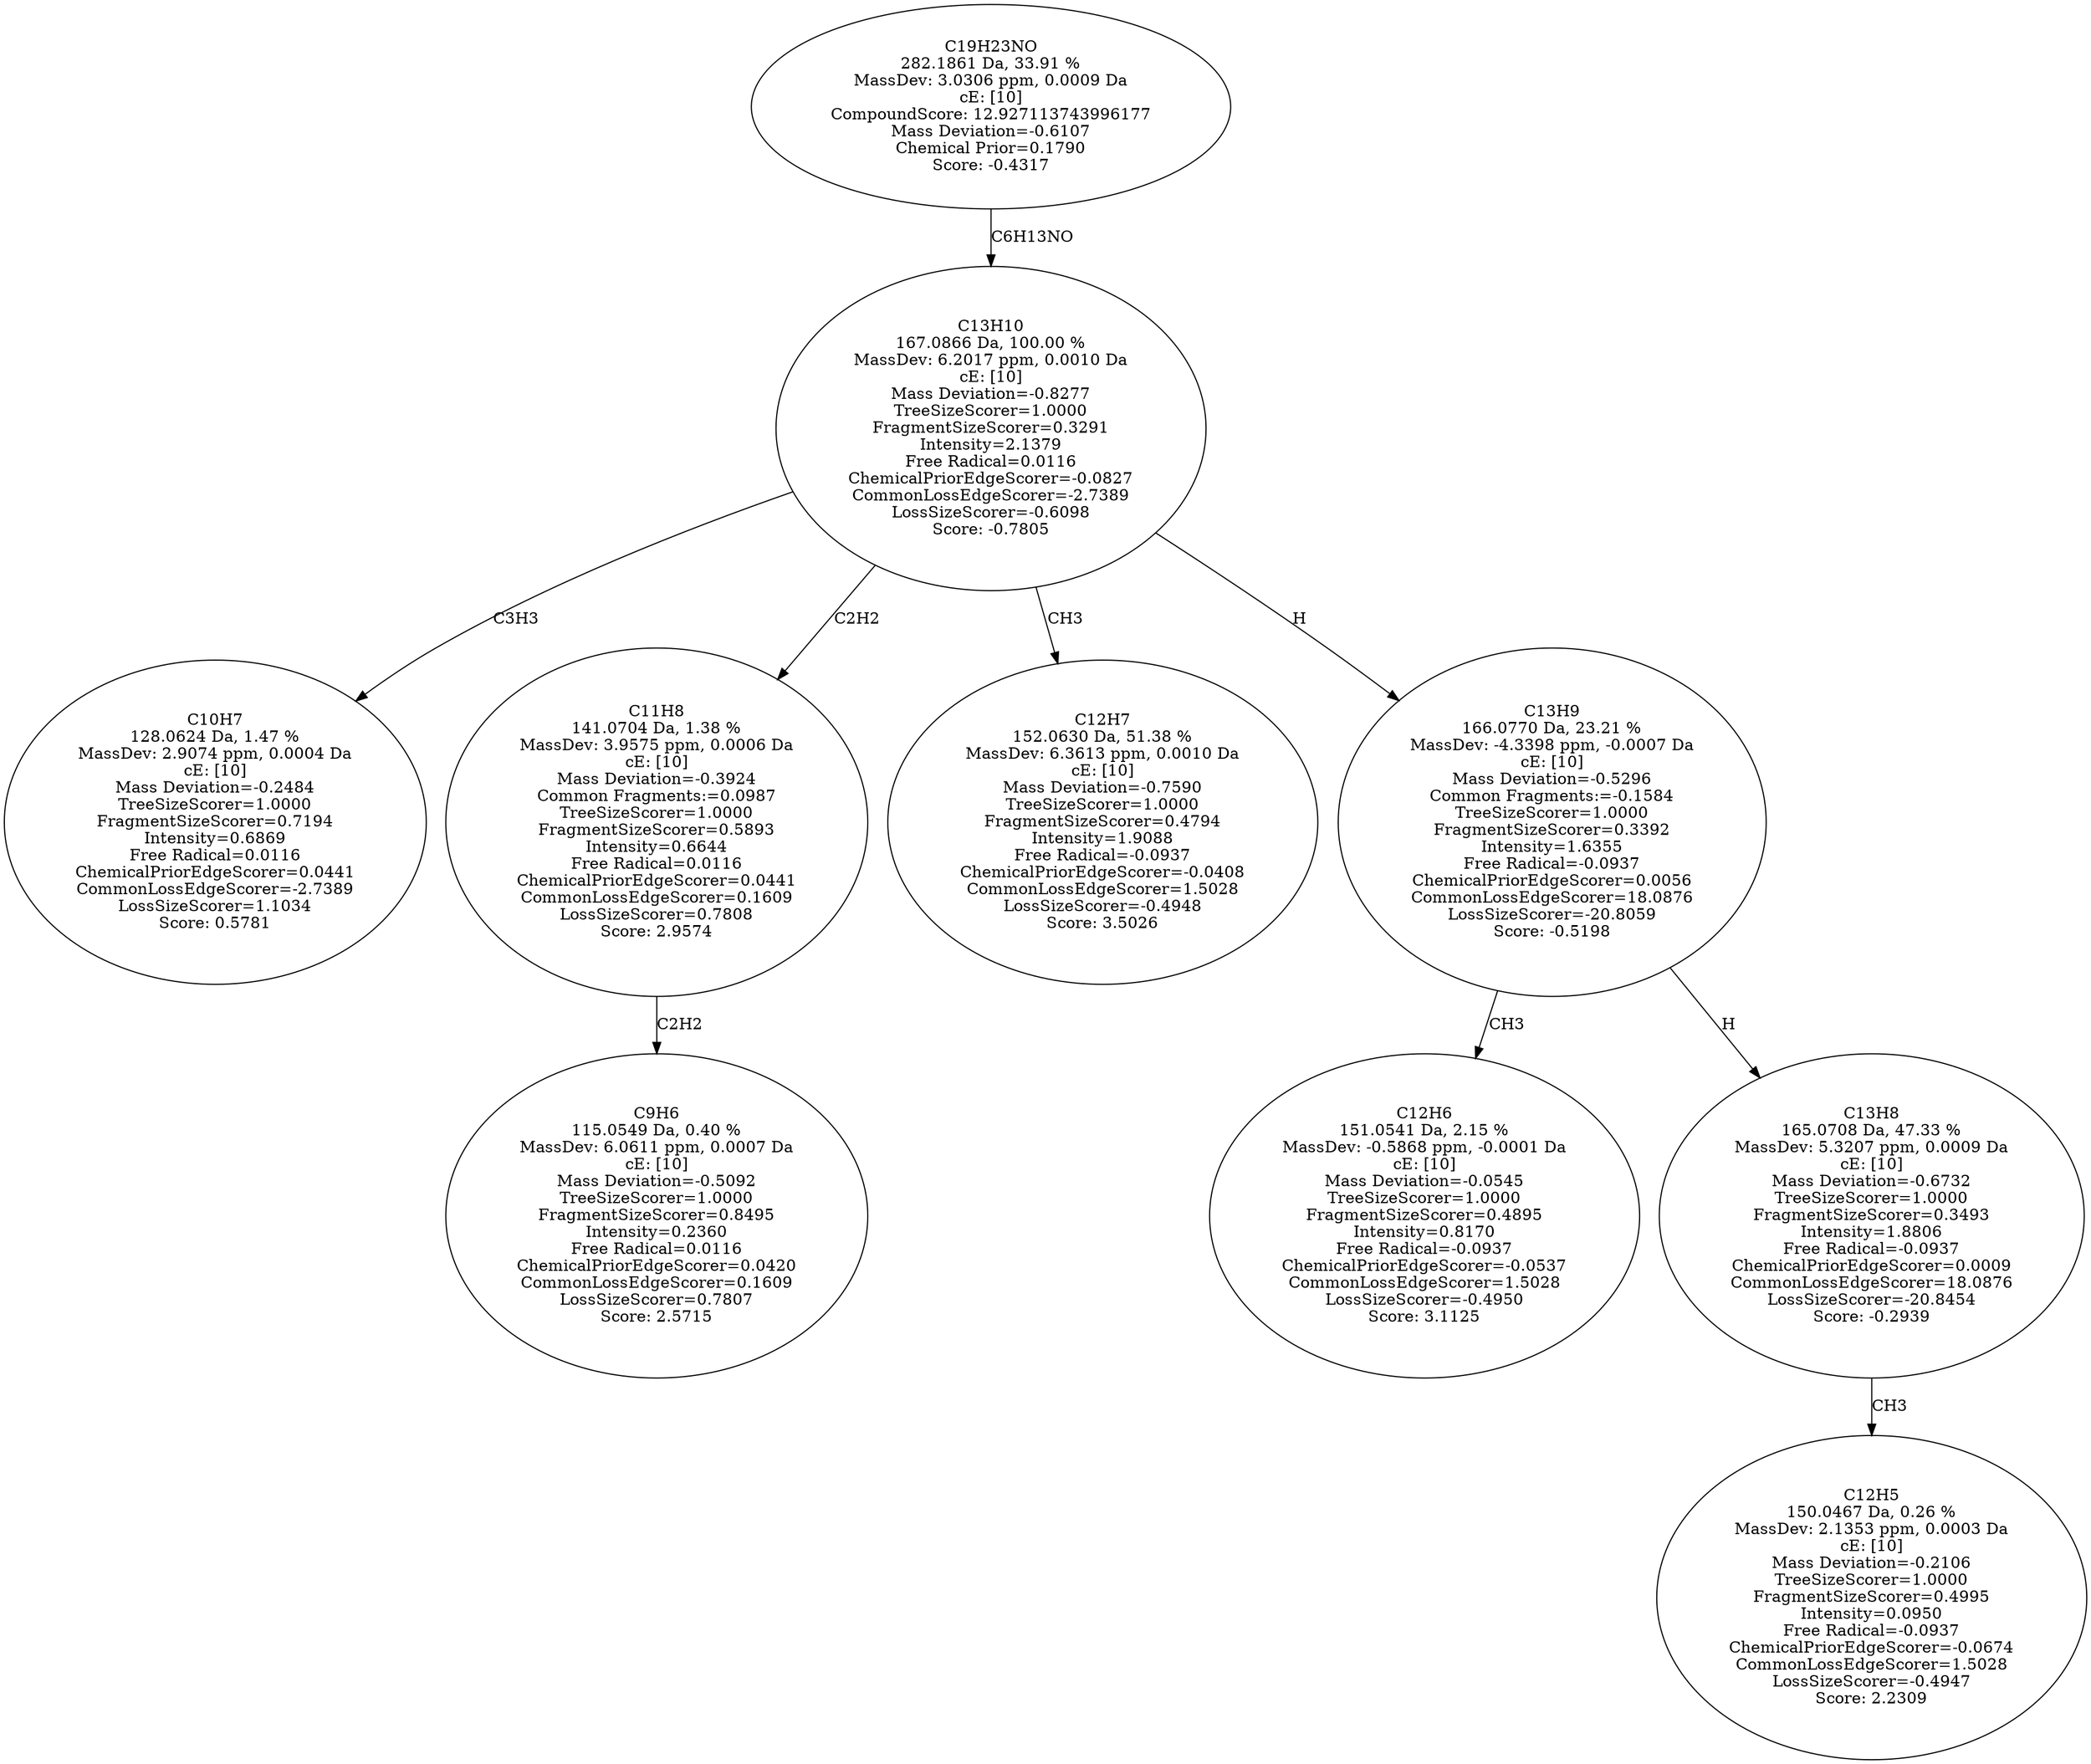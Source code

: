 strict digraph {
v1 [label="C10H7\n128.0624 Da, 1.47 %\nMassDev: 2.9074 ppm, 0.0004 Da\ncE: [10]\nMass Deviation=-0.2484\nTreeSizeScorer=1.0000\nFragmentSizeScorer=0.7194\nIntensity=0.6869\nFree Radical=0.0116\nChemicalPriorEdgeScorer=0.0441\nCommonLossEdgeScorer=-2.7389\nLossSizeScorer=1.1034\nScore: 0.5781"];
v2 [label="C9H6\n115.0549 Da, 0.40 %\nMassDev: 6.0611 ppm, 0.0007 Da\ncE: [10]\nMass Deviation=-0.5092\nTreeSizeScorer=1.0000\nFragmentSizeScorer=0.8495\nIntensity=0.2360\nFree Radical=0.0116\nChemicalPriorEdgeScorer=0.0420\nCommonLossEdgeScorer=0.1609\nLossSizeScorer=0.7807\nScore: 2.5715"];
v3 [label="C11H8\n141.0704 Da, 1.38 %\nMassDev: 3.9575 ppm, 0.0006 Da\ncE: [10]\nMass Deviation=-0.3924\nCommon Fragments:=0.0987\nTreeSizeScorer=1.0000\nFragmentSizeScorer=0.5893\nIntensity=0.6644\nFree Radical=0.0116\nChemicalPriorEdgeScorer=0.0441\nCommonLossEdgeScorer=0.1609\nLossSizeScorer=0.7808\nScore: 2.9574"];
v4 [label="C12H7\n152.0630 Da, 51.38 %\nMassDev: 6.3613 ppm, 0.0010 Da\ncE: [10]\nMass Deviation=-0.7590\nTreeSizeScorer=1.0000\nFragmentSizeScorer=0.4794\nIntensity=1.9088\nFree Radical=-0.0937\nChemicalPriorEdgeScorer=-0.0408\nCommonLossEdgeScorer=1.5028\nLossSizeScorer=-0.4948\nScore: 3.5026"];
v5 [label="C12H6\n151.0541 Da, 2.15 %\nMassDev: -0.5868 ppm, -0.0001 Da\ncE: [10]\nMass Deviation=-0.0545\nTreeSizeScorer=1.0000\nFragmentSizeScorer=0.4895\nIntensity=0.8170\nFree Radical=-0.0937\nChemicalPriorEdgeScorer=-0.0537\nCommonLossEdgeScorer=1.5028\nLossSizeScorer=-0.4950\nScore: 3.1125"];
v6 [label="C12H5\n150.0467 Da, 0.26 %\nMassDev: 2.1353 ppm, 0.0003 Da\ncE: [10]\nMass Deviation=-0.2106\nTreeSizeScorer=1.0000\nFragmentSizeScorer=0.4995\nIntensity=0.0950\nFree Radical=-0.0937\nChemicalPriorEdgeScorer=-0.0674\nCommonLossEdgeScorer=1.5028\nLossSizeScorer=-0.4947\nScore: 2.2309"];
v7 [label="C13H8\n165.0708 Da, 47.33 %\nMassDev: 5.3207 ppm, 0.0009 Da\ncE: [10]\nMass Deviation=-0.6732\nTreeSizeScorer=1.0000\nFragmentSizeScorer=0.3493\nIntensity=1.8806\nFree Radical=-0.0937\nChemicalPriorEdgeScorer=0.0009\nCommonLossEdgeScorer=18.0876\nLossSizeScorer=-20.8454\nScore: -0.2939"];
v8 [label="C13H9\n166.0770 Da, 23.21 %\nMassDev: -4.3398 ppm, -0.0007 Da\ncE: [10]\nMass Deviation=-0.5296\nCommon Fragments:=-0.1584\nTreeSizeScorer=1.0000\nFragmentSizeScorer=0.3392\nIntensity=1.6355\nFree Radical=-0.0937\nChemicalPriorEdgeScorer=0.0056\nCommonLossEdgeScorer=18.0876\nLossSizeScorer=-20.8059\nScore: -0.5198"];
v9 [label="C13H10\n167.0866 Da, 100.00 %\nMassDev: 6.2017 ppm, 0.0010 Da\ncE: [10]\nMass Deviation=-0.8277\nTreeSizeScorer=1.0000\nFragmentSizeScorer=0.3291\nIntensity=2.1379\nFree Radical=0.0116\nChemicalPriorEdgeScorer=-0.0827\nCommonLossEdgeScorer=-2.7389\nLossSizeScorer=-0.6098\nScore: -0.7805"];
v10 [label="C19H23NO\n282.1861 Da, 33.91 %\nMassDev: 3.0306 ppm, 0.0009 Da\ncE: [10]\nCompoundScore: 12.927113743996177\nMass Deviation=-0.6107\nChemical Prior=0.1790\nScore: -0.4317"];
v9 -> v1 [label="C3H3"];
v3 -> v2 [label="C2H2"];
v9 -> v3 [label="C2H2"];
v9 -> v4 [label="CH3"];
v8 -> v5 [label="CH3"];
v7 -> v6 [label="CH3"];
v8 -> v7 [label="H"];
v9 -> v8 [label="H"];
v10 -> v9 [label="C6H13NO"];
}